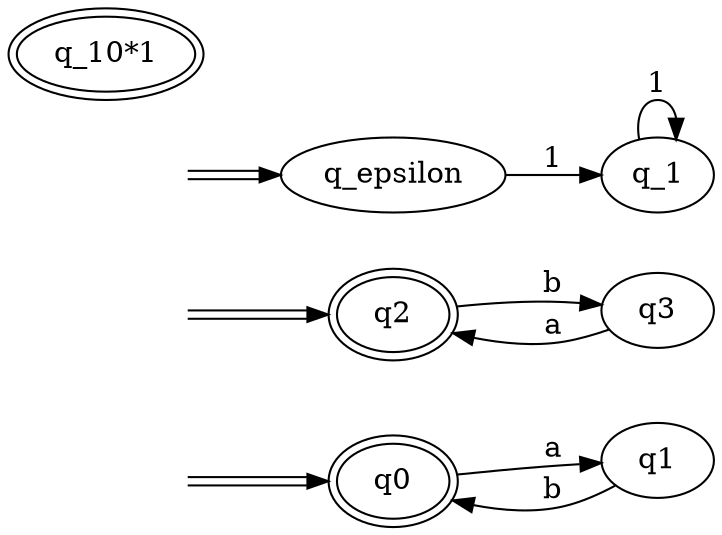 digraph Automaton { 
  rankdir = LR
  0 [label="q0",peripheries=2];  1 [label="q1"];  2 [label="q2",peripheries=2];  3 [label="q3"];  4 [label="q_epsilon"];  5 [label="q_1"];  6 [label="q_10*1",peripheries=2];  start2 [style=invis]
  start2 -> 2[color="black:white:black"]
  start4 [style=invis]
  start4 -> 4[color="black:white:black"]
  start0 [style=invis]
  start0 -> 0[color="black:white:black"]
  0 -> 1 [label = "a" ]
  1 -> 0 [label = "b" ]
  2 -> 3 [label = "b" ]
  3 -> 2 [label = "a" ]
  4 -> 5 [label = "1" ]
  5 -> 5 [label = "1" ]
}

